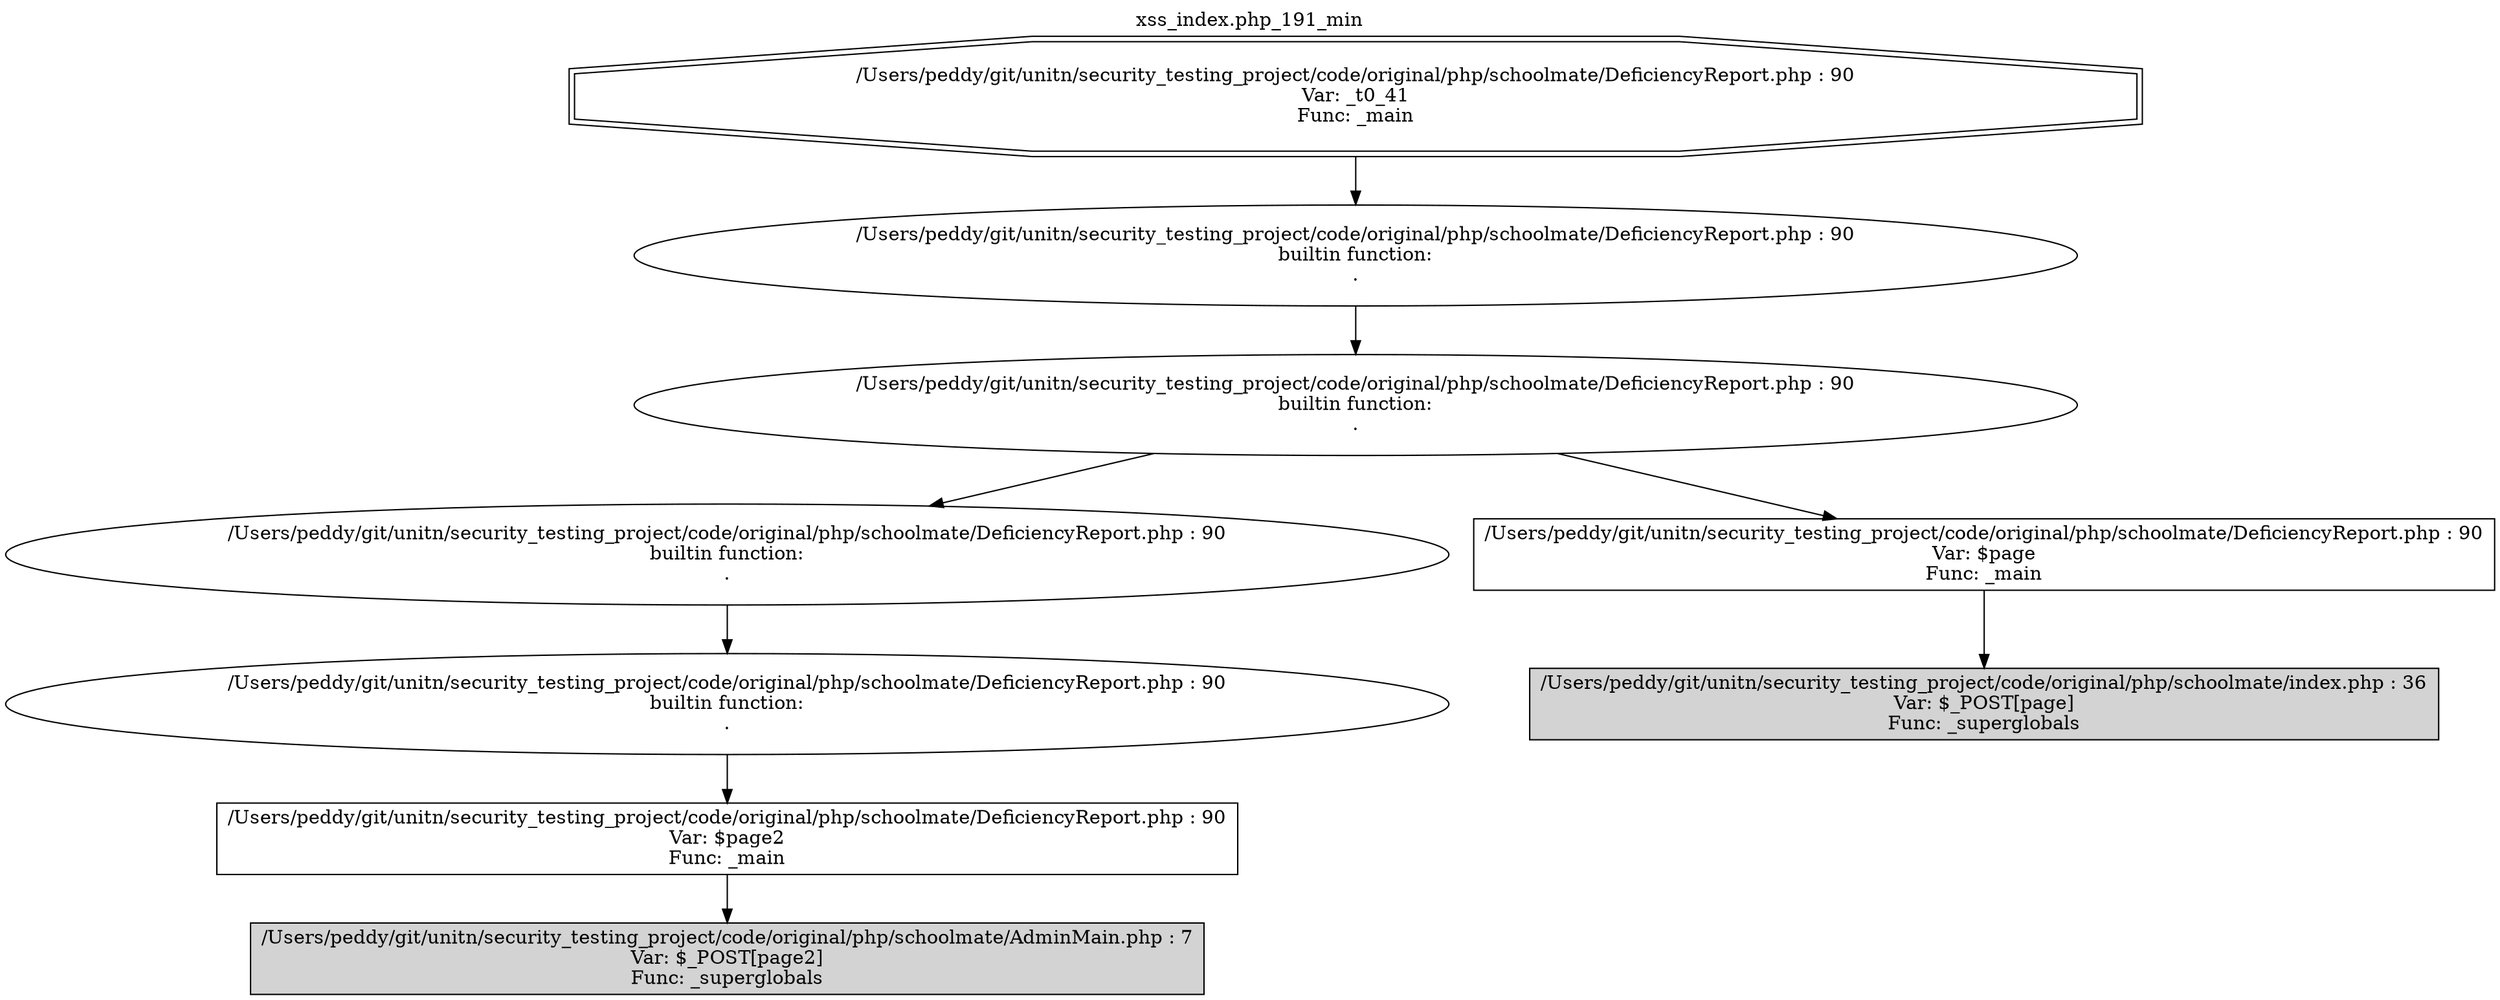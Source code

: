 digraph cfg {
  label="xss_index.php_191_min";
  labelloc=t;
  n1 [shape=doubleoctagon, label="/Users/peddy/git/unitn/security_testing_project/code/original/php/schoolmate/DeficiencyReport.php : 90\nVar: _t0_41\nFunc: _main\n"];
  n2 [shape=ellipse, label="/Users/peddy/git/unitn/security_testing_project/code/original/php/schoolmate/DeficiencyReport.php : 90\nbuiltin function:\n.\n"];
  n3 [shape=ellipse, label="/Users/peddy/git/unitn/security_testing_project/code/original/php/schoolmate/DeficiencyReport.php : 90\nbuiltin function:\n.\n"];
  n4 [shape=ellipse, label="/Users/peddy/git/unitn/security_testing_project/code/original/php/schoolmate/DeficiencyReport.php : 90\nbuiltin function:\n.\n"];
  n5 [shape=ellipse, label="/Users/peddy/git/unitn/security_testing_project/code/original/php/schoolmate/DeficiencyReport.php : 90\nbuiltin function:\n.\n"];
  n6 [shape=box, label="/Users/peddy/git/unitn/security_testing_project/code/original/php/schoolmate/DeficiencyReport.php : 90\nVar: $page2\nFunc: _main\n"];
  n7 [shape=box, label="/Users/peddy/git/unitn/security_testing_project/code/original/php/schoolmate/AdminMain.php : 7\nVar: $_POST[page2]\nFunc: _superglobals\n",style=filled];
  n8 [shape=box, label="/Users/peddy/git/unitn/security_testing_project/code/original/php/schoolmate/DeficiencyReport.php : 90\nVar: $page\nFunc: _main\n"];
  n9 [shape=box, label="/Users/peddy/git/unitn/security_testing_project/code/original/php/schoolmate/index.php : 36\nVar: $_POST[page]\nFunc: _superglobals\n",style=filled];
  n1 -> n2;
  n2 -> n3;
  n3 -> n4;
  n3 -> n8;
  n4 -> n5;
  n5 -> n6;
  n6 -> n7;
  n8 -> n9;
}
